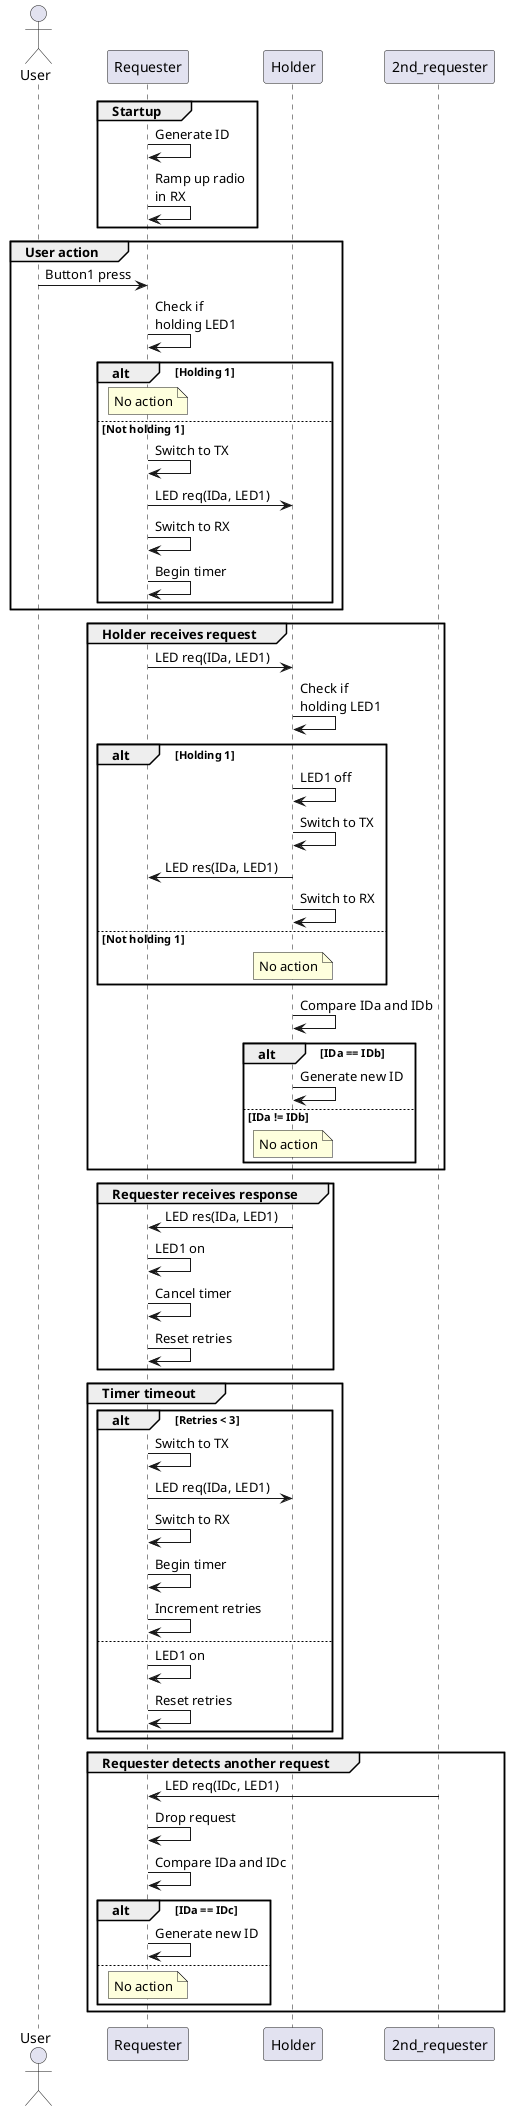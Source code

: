 @startuml sequence-diagram

actor User
participant Requester as a
participant Holder as b
participant 2nd_requester as c

group Startup
    a -> a: Generate ID
    a -> a: Ramp up radio\nin RX
end

group User action
    User -> a: Button1 press
    a -> a: Check if\nholding LED1

    alt Holding 1
        note over a: No action
    else Not holding 1
        a -> a: Switch to TX
        a -> b: LED req(IDa, LED1)
        a -> a: Switch to RX
        a -> a: Begin timer
    end

end

group Holder receives request
    a -> b: LED req(IDa, LED1)
    b -> b: Check if\nholding LED1

    alt Holding 1
        b -> b: LED1 off
        b -> b: Switch to TX
        b -> a: LED res(IDa, LED1)
        b -> b: Switch to RX
    else Not holding 1
        note over b: No action
    end

    b -> b: Compare IDa and IDb

    alt IDa == IDb
        b -> b: Generate new ID
    else IDa != IDb
        note over b: No action
    end

end

group Requester receives response
    b -> a: LED res(IDa, LED1)
    a -> a: LED1 on
    a -> a: Cancel timer
    a -> a: Reset retries
end

group Timer timeout

    alt Retries < 3
        a -> a: Switch to TX
        a -> b: LED req(IDa, LED1)
        a -> a: Switch to RX
        a -> a: Begin timer
        a -> a: Increment retries
    else
        a -> a: LED1 on
        a -> a: Reset retries
    end
    
end

group Requester detects another request
    c -> a: LED req(IDc, LED1)
    a -> a: Drop request
    a -> a: Compare IDa and IDc

    alt IDa == IDc
        a -> a: Generate new ID
    else
        note over a: No action
    end

end

@enduml